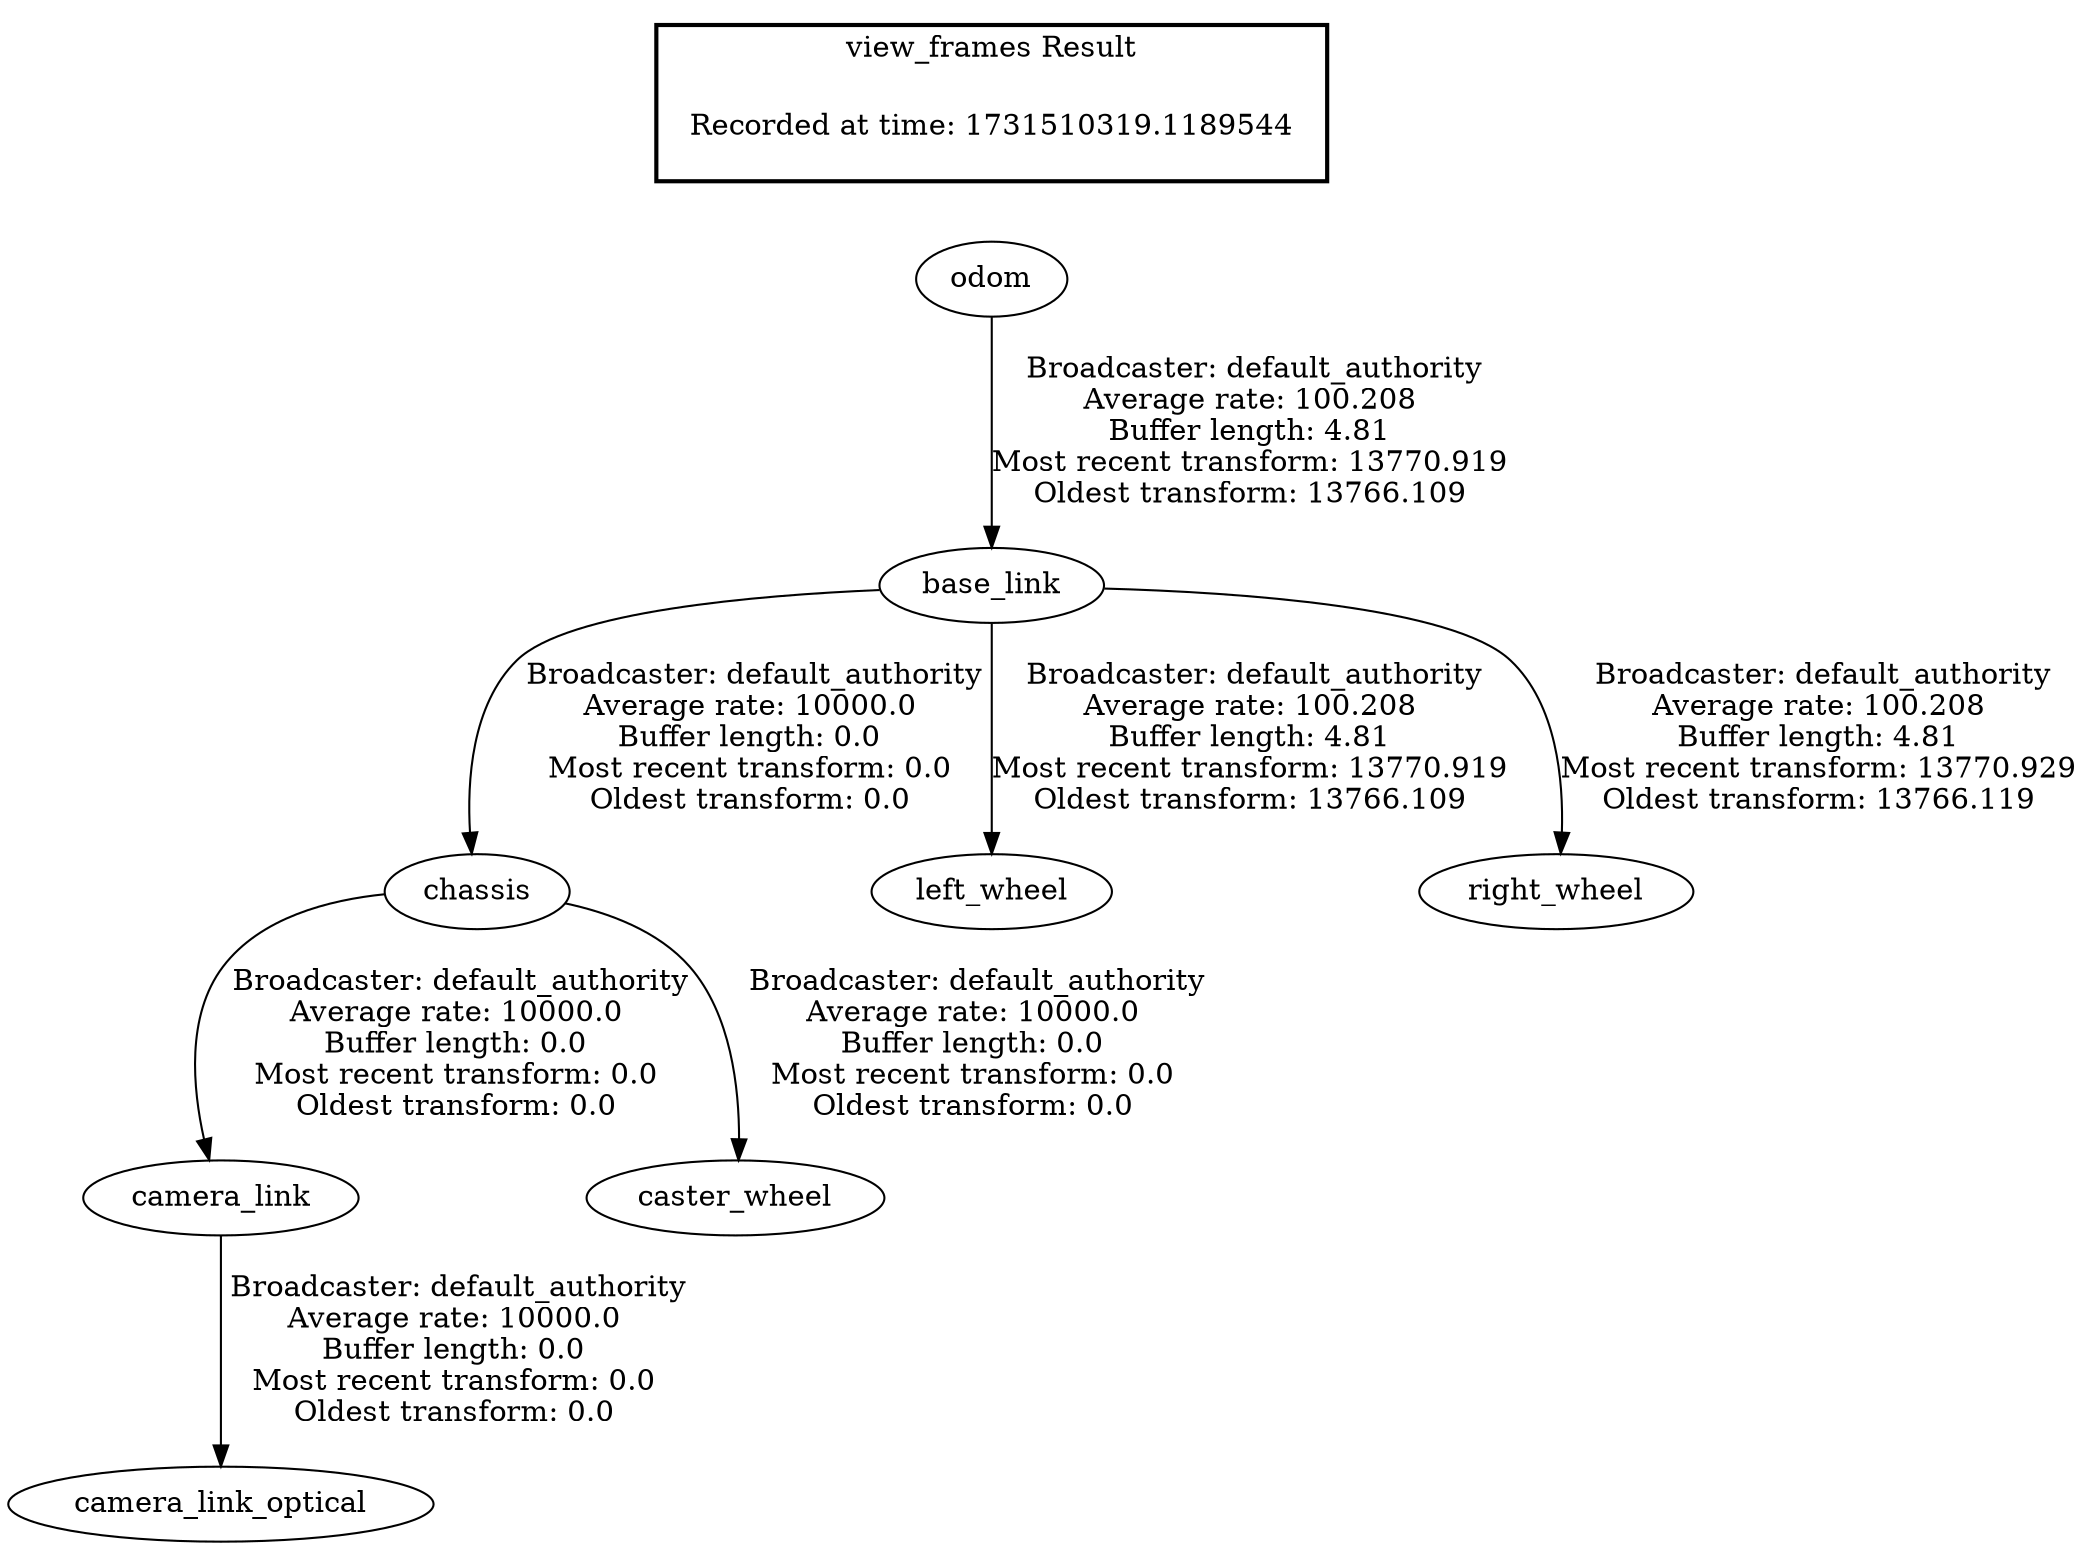digraph G {
"chassis" -> "camera_link"[label=" Broadcaster: default_authority\nAverage rate: 10000.0\nBuffer length: 0.0\nMost recent transform: 0.0\nOldest transform: 0.0\n"];
"base_link" -> "chassis"[label=" Broadcaster: default_authority\nAverage rate: 10000.0\nBuffer length: 0.0\nMost recent transform: 0.0\nOldest transform: 0.0\n"];
"camera_link" -> "camera_link_optical"[label=" Broadcaster: default_authority\nAverage rate: 10000.0\nBuffer length: 0.0\nMost recent transform: 0.0\nOldest transform: 0.0\n"];
"chassis" -> "caster_wheel"[label=" Broadcaster: default_authority\nAverage rate: 10000.0\nBuffer length: 0.0\nMost recent transform: 0.0\nOldest transform: 0.0\n"];
"odom" -> "base_link"[label=" Broadcaster: default_authority\nAverage rate: 100.208\nBuffer length: 4.81\nMost recent transform: 13770.919\nOldest transform: 13766.109\n"];
"base_link" -> "left_wheel"[label=" Broadcaster: default_authority\nAverage rate: 100.208\nBuffer length: 4.81\nMost recent transform: 13770.919\nOldest transform: 13766.109\n"];
"base_link" -> "right_wheel"[label=" Broadcaster: default_authority\nAverage rate: 100.208\nBuffer length: 4.81\nMost recent transform: 13770.929\nOldest transform: 13766.119\n"];
edge [style=invis];
 subgraph cluster_legend { style=bold; color=black; label ="view_frames Result";
"Recorded at time: 1731510319.1189544"[ shape=plaintext ] ;
}->"odom";
}